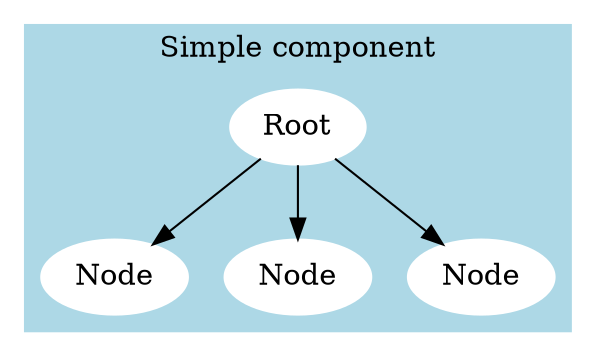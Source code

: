 digraph G {
  node [style=filled,color=white];
  subgraph cluster_simple_component {
    style=filled;
    color=lightblue;
    s1r [label="Root"];
    { node [label="Node"]; s1n1, s1n2, s1n3};
    s1r -> {s1n1, s1n2, s1n3};
    label = "Simple component";
  }
}
